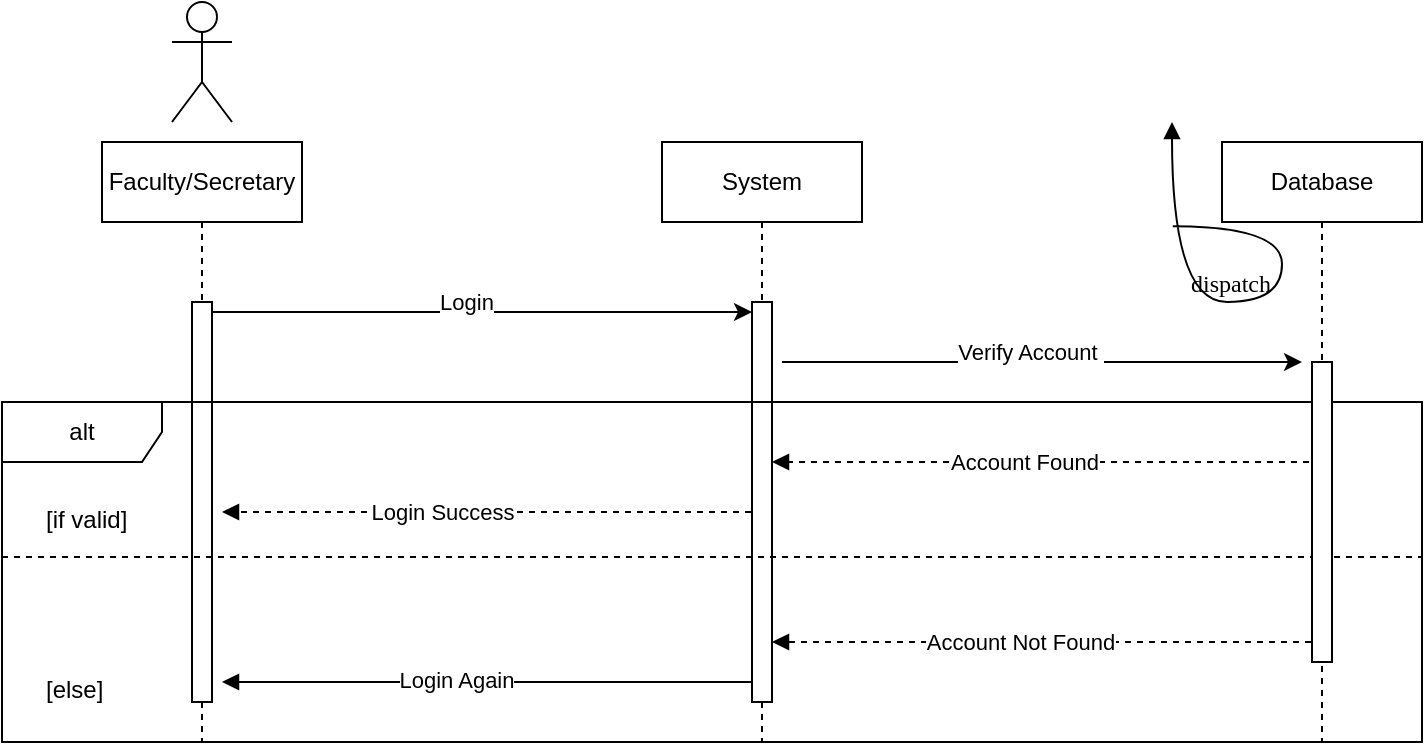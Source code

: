 <mxfile version="22.1.7" type="github">
  <diagram name="Page-1" id="13e1069c-82ec-6db2-03f1-153e76fe0fe0">
    <mxGraphModel dx="1323" dy="707" grid="1" gridSize="10" guides="1" tooltips="1" connect="1" arrows="1" fold="1" page="1" pageScale="1" pageWidth="1100" pageHeight="850" background="none" math="0" shadow="0">
      <root>
        <mxCell id="0" />
        <mxCell id="1" parent="0" />
        <mxCell id="7baba1c4bc27f4b0-35" value="dispatch" style="html=1;verticalAlign=bottom;endArrow=block;labelBackgroundColor=none;fontFamily=Verdana;fontSize=12;elbow=vertical;edgeStyle=orthogonalEdgeStyle;curved=1;entryX=1;entryY=0.286;entryPerimeter=0;exitX=1.038;exitY=0.345;exitPerimeter=0;" parent="1" target="7baba1c4bc27f4b0-34" edge="1">
          <mxGeometry relative="1" as="geometry">
            <mxPoint x="595.38" y="282.1" as="sourcePoint" />
            <mxPoint x="595" y="230" as="targetPoint" />
            <Array as="points">
              <mxPoint x="650" y="282" />
              <mxPoint x="650" y="320" />
            </Array>
          </mxGeometry>
        </mxCell>
        <mxCell id="ZOhaSuwWIl92PCHRy_8t-1" value="" style="shape=umlActor;verticalLabelPosition=bottom;verticalAlign=top;html=1;outlineConnect=0;" vertex="1" parent="1">
          <mxGeometry x="95" y="170" width="30" height="60" as="geometry" />
        </mxCell>
        <mxCell id="ZOhaSuwWIl92PCHRy_8t-4" value="Faculty/Secretary" style="shape=umlLifeline;perimeter=lifelinePerimeter;whiteSpace=wrap;html=1;container=1;dropTarget=0;collapsible=0;recursiveResize=0;outlineConnect=0;portConstraint=eastwest;newEdgeStyle={&quot;edgeStyle&quot;:&quot;elbowEdgeStyle&quot;,&quot;elbow&quot;:&quot;vertical&quot;,&quot;curved&quot;:0,&quot;rounded&quot;:0};" vertex="1" parent="1">
          <mxGeometry x="60" y="240" width="100" height="300" as="geometry" />
        </mxCell>
        <mxCell id="ZOhaSuwWIl92PCHRy_8t-5" value="" style="html=1;points=[[0,0,0,0,5],[0,1,0,0,-5],[1,0,0,0,5],[1,1,0,0,-5]];perimeter=orthogonalPerimeter;outlineConnect=0;targetShapes=umlLifeline;portConstraint=eastwest;newEdgeStyle={&quot;curved&quot;:0,&quot;rounded&quot;:0};" vertex="1" parent="ZOhaSuwWIl92PCHRy_8t-4">
          <mxGeometry x="45" y="80" width="10" height="200" as="geometry" />
        </mxCell>
        <mxCell id="ZOhaSuwWIl92PCHRy_8t-22" value="System" style="shape=umlLifeline;perimeter=lifelinePerimeter;whiteSpace=wrap;html=1;container=1;dropTarget=0;collapsible=0;recursiveResize=0;outlineConnect=0;portConstraint=eastwest;newEdgeStyle={&quot;edgeStyle&quot;:&quot;elbowEdgeStyle&quot;,&quot;elbow&quot;:&quot;vertical&quot;,&quot;curved&quot;:0,&quot;rounded&quot;:0};" vertex="1" parent="1">
          <mxGeometry x="340" y="240" width="100" height="300" as="geometry" />
        </mxCell>
        <mxCell id="ZOhaSuwWIl92PCHRy_8t-23" value="" style="html=1;points=[[0,0,0,0,5],[0,1,0,0,-5],[1,0,0,0,5],[1,1,0,0,-5]];perimeter=orthogonalPerimeter;outlineConnect=0;targetShapes=umlLifeline;portConstraint=eastwest;newEdgeStyle={&quot;curved&quot;:0,&quot;rounded&quot;:0};" vertex="1" parent="ZOhaSuwWIl92PCHRy_8t-22">
          <mxGeometry x="45" y="80" width="10" height="200" as="geometry" />
        </mxCell>
        <mxCell id="ZOhaSuwWIl92PCHRy_8t-27" style="edgeStyle=orthogonalEdgeStyle;rounded=0;orthogonalLoop=1;jettySize=auto;html=1;curved=0;exitX=1;exitY=0;exitDx=0;exitDy=5;exitPerimeter=0;entryX=0;entryY=0;entryDx=0;entryDy=5;entryPerimeter=0;" edge="1" parent="1" source="ZOhaSuwWIl92PCHRy_8t-5" target="ZOhaSuwWIl92PCHRy_8t-23">
          <mxGeometry relative="1" as="geometry" />
        </mxCell>
        <mxCell id="ZOhaSuwWIl92PCHRy_8t-28" value="Login" style="edgeLabel;html=1;align=center;verticalAlign=middle;resizable=0;points=[];" vertex="1" connectable="0" parent="ZOhaSuwWIl92PCHRy_8t-27">
          <mxGeometry x="-0.251" relative="1" as="geometry">
            <mxPoint x="26" y="-5" as="offset" />
          </mxGeometry>
        </mxCell>
        <mxCell id="ZOhaSuwWIl92PCHRy_8t-29" value="alt" style="shape=umlFrame;whiteSpace=wrap;html=1;pointerEvents=0;recursiveResize=0;container=1;collapsible=0;width=80;height=30;" vertex="1" parent="1">
          <mxGeometry x="10" y="370" width="710" height="170" as="geometry" />
        </mxCell>
        <mxCell id="ZOhaSuwWIl92PCHRy_8t-30" value="[if valid]" style="text;html=1;" vertex="1" parent="ZOhaSuwWIl92PCHRy_8t-29">
          <mxGeometry width="100" height="20" relative="1" as="geometry">
            <mxPoint x="20" y="45" as="offset" />
          </mxGeometry>
        </mxCell>
        <mxCell id="ZOhaSuwWIl92PCHRy_8t-31" value="[else]" style="line;strokeWidth=1;dashed=1;labelPosition=center;verticalLabelPosition=bottom;align=left;verticalAlign=top;spacingLeft=20;spacingTop=15;html=1;whiteSpace=wrap;" vertex="1" parent="ZOhaSuwWIl92PCHRy_8t-29">
          <mxGeometry y="40" width="710" height="75" as="geometry" />
        </mxCell>
        <mxCell id="ZOhaSuwWIl92PCHRy_8t-39" value="" style="html=1;verticalAlign=bottom;labelBackgroundColor=none;endArrow=block;endFill=1;dashed=1;rounded=0;" edge="1" parent="ZOhaSuwWIl92PCHRy_8t-29">
          <mxGeometry width="160" relative="1" as="geometry">
            <mxPoint x="659.5" y="30" as="sourcePoint" />
            <mxPoint x="385" y="30" as="targetPoint" />
          </mxGeometry>
        </mxCell>
        <mxCell id="ZOhaSuwWIl92PCHRy_8t-40" value="Account Found" style="edgeLabel;html=1;align=center;verticalAlign=middle;resizable=0;points=[];" vertex="1" connectable="0" parent="ZOhaSuwWIl92PCHRy_8t-39">
          <mxGeometry x="0.172" relative="1" as="geometry">
            <mxPoint x="12" as="offset" />
          </mxGeometry>
        </mxCell>
        <mxCell id="ZOhaSuwWIl92PCHRy_8t-41" value="" style="html=1;verticalAlign=bottom;labelBackgroundColor=none;endArrow=block;endFill=1;dashed=1;rounded=0;" edge="1" parent="ZOhaSuwWIl92PCHRy_8t-29">
          <mxGeometry width="160" relative="1" as="geometry">
            <mxPoint x="374.5" y="55" as="sourcePoint" />
            <mxPoint x="110" y="55" as="targetPoint" />
          </mxGeometry>
        </mxCell>
        <mxCell id="ZOhaSuwWIl92PCHRy_8t-42" value="Login Success" style="edgeLabel;html=1;align=center;verticalAlign=middle;resizable=0;points=[];" vertex="1" connectable="0" parent="ZOhaSuwWIl92PCHRy_8t-41">
          <mxGeometry x="0.172" relative="1" as="geometry">
            <mxPoint as="offset" />
          </mxGeometry>
        </mxCell>
        <mxCell id="ZOhaSuwWIl92PCHRy_8t-43" value="" style="html=1;verticalAlign=bottom;labelBackgroundColor=none;endArrow=block;endFill=1;dashed=1;rounded=0;" edge="1" parent="ZOhaSuwWIl92PCHRy_8t-29" target="ZOhaSuwWIl92PCHRy_8t-23">
          <mxGeometry width="160" relative="1" as="geometry">
            <mxPoint x="654.5" y="120" as="sourcePoint" />
            <mxPoint x="390" y="120" as="targetPoint" />
          </mxGeometry>
        </mxCell>
        <mxCell id="ZOhaSuwWIl92PCHRy_8t-44" value="Account Not Found" style="edgeLabel;html=1;align=center;verticalAlign=middle;resizable=0;points=[];" vertex="1" connectable="0" parent="ZOhaSuwWIl92PCHRy_8t-43">
          <mxGeometry x="0.172" relative="1" as="geometry">
            <mxPoint x="12" as="offset" />
          </mxGeometry>
        </mxCell>
        <mxCell id="ZOhaSuwWIl92PCHRy_8t-51" value="" style="html=1;verticalAlign=bottom;labelBackgroundColor=none;endArrow=block;endFill=1;rounded=0;" edge="1" parent="ZOhaSuwWIl92PCHRy_8t-29">
          <mxGeometry width="160" relative="1" as="geometry">
            <mxPoint x="375" y="140" as="sourcePoint" />
            <mxPoint x="110" y="140" as="targetPoint" />
          </mxGeometry>
        </mxCell>
        <mxCell id="ZOhaSuwWIl92PCHRy_8t-52" value="Login Again" style="edgeLabel;html=1;align=center;verticalAlign=middle;resizable=0;points=[];" vertex="1" connectable="0" parent="ZOhaSuwWIl92PCHRy_8t-51">
          <mxGeometry x="0.277" y="-1" relative="1" as="geometry">
            <mxPoint x="21" as="offset" />
          </mxGeometry>
        </mxCell>
        <mxCell id="ZOhaSuwWIl92PCHRy_8t-33" value="Database" style="shape=umlLifeline;perimeter=lifelinePerimeter;whiteSpace=wrap;html=1;container=1;dropTarget=0;collapsible=0;recursiveResize=0;outlineConnect=0;portConstraint=eastwest;newEdgeStyle={&quot;edgeStyle&quot;:&quot;elbowEdgeStyle&quot;,&quot;elbow&quot;:&quot;vertical&quot;,&quot;curved&quot;:0,&quot;rounded&quot;:0};" vertex="1" parent="1">
          <mxGeometry x="620" y="240" width="100" height="300" as="geometry" />
        </mxCell>
        <mxCell id="ZOhaSuwWIl92PCHRy_8t-37" value="" style="html=1;points=[[0,0,0,0,5],[0,1,0,0,-5],[1,0,0,0,5],[1,1,0,0,-5]];perimeter=orthogonalPerimeter;outlineConnect=0;targetShapes=umlLifeline;portConstraint=eastwest;newEdgeStyle={&quot;curved&quot;:0,&quot;rounded&quot;:0};" vertex="1" parent="ZOhaSuwWIl92PCHRy_8t-33">
          <mxGeometry x="45" y="110" width="10" height="150" as="geometry" />
        </mxCell>
        <mxCell id="ZOhaSuwWIl92PCHRy_8t-35" style="edgeStyle=orthogonalEdgeStyle;rounded=0;orthogonalLoop=1;jettySize=auto;html=1;curved=0;" edge="1" parent="1">
          <mxGeometry relative="1" as="geometry">
            <mxPoint x="400" y="350" as="sourcePoint" />
            <mxPoint x="660" y="350" as="targetPoint" />
          </mxGeometry>
        </mxCell>
        <mxCell id="ZOhaSuwWIl92PCHRy_8t-36" value="Verify Account&amp;nbsp;" style="edgeLabel;html=1;align=center;verticalAlign=middle;resizable=0;points=[];" vertex="1" connectable="0" parent="ZOhaSuwWIl92PCHRy_8t-35">
          <mxGeometry x="-0.251" relative="1" as="geometry">
            <mxPoint x="26" y="-5" as="offset" />
          </mxGeometry>
        </mxCell>
      </root>
    </mxGraphModel>
  </diagram>
</mxfile>
